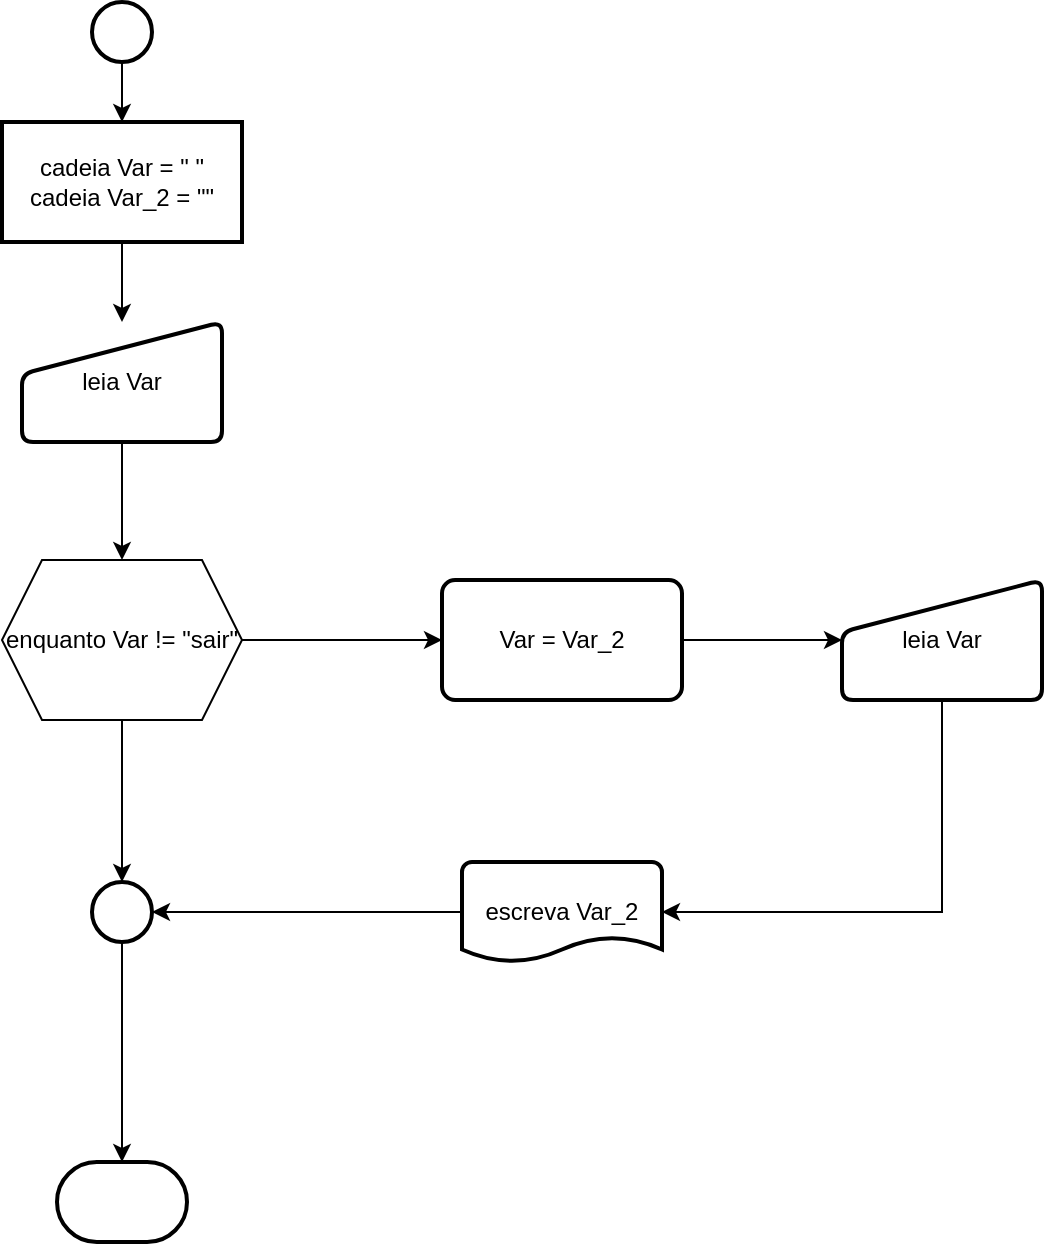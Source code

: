 <mxfile version="22.0.2" type="github">
  <diagram id="C5RBs43oDa-KdzZeNtuy" name="Page-1">
    <mxGraphModel dx="659" dy="726" grid="1" gridSize="10" guides="1" tooltips="1" connect="1" arrows="1" fold="1" page="1" pageScale="1" pageWidth="827" pageHeight="1169" math="0" shadow="0">
      <root>
        <mxCell id="WIyWlLk6GJQsqaUBKTNV-0" />
        <mxCell id="WIyWlLk6GJQsqaUBKTNV-1" parent="WIyWlLk6GJQsqaUBKTNV-0" />
        <mxCell id="f4Y0gO_Kiw8ghcvXuQjV-9" value="" style="edgeStyle=orthogonalEdgeStyle;rounded=0;orthogonalLoop=1;jettySize=auto;html=1;" edge="1" parent="WIyWlLk6GJQsqaUBKTNV-1" source="f4Y0gO_Kiw8ghcvXuQjV-0" target="f4Y0gO_Kiw8ghcvXuQjV-8">
          <mxGeometry relative="1" as="geometry" />
        </mxCell>
        <mxCell id="f4Y0gO_Kiw8ghcvXuQjV-0" value="" style="strokeWidth=2;html=1;shape=mxgraph.flowchart.start_2;whiteSpace=wrap;" vertex="1" parent="WIyWlLk6GJQsqaUBKTNV-1">
          <mxGeometry x="115" y="20" width="30" height="30" as="geometry" />
        </mxCell>
        <mxCell id="f4Y0gO_Kiw8ghcvXuQjV-1" value="" style="strokeWidth=2;html=1;shape=mxgraph.flowchart.terminator;whiteSpace=wrap;" vertex="1" parent="WIyWlLk6GJQsqaUBKTNV-1">
          <mxGeometry x="97.5" y="600" width="65" height="40" as="geometry" />
        </mxCell>
        <mxCell id="f4Y0gO_Kiw8ghcvXuQjV-19" style="edgeStyle=orthogonalEdgeStyle;rounded=0;orthogonalLoop=1;jettySize=auto;html=1;" edge="1" parent="WIyWlLk6GJQsqaUBKTNV-1" source="f4Y0gO_Kiw8ghcvXuQjV-2" target="f4Y0gO_Kiw8ghcvXuQjV-18">
          <mxGeometry relative="1" as="geometry" />
        </mxCell>
        <mxCell id="f4Y0gO_Kiw8ghcvXuQjV-2" value="escreva Var_2" style="strokeWidth=2;html=1;shape=mxgraph.flowchart.document2;whiteSpace=wrap;size=0.25;" vertex="1" parent="WIyWlLk6GJQsqaUBKTNV-1">
          <mxGeometry x="300" y="450" width="100" height="50" as="geometry" />
        </mxCell>
        <mxCell id="f4Y0gO_Kiw8ghcvXuQjV-12" value="" style="edgeStyle=orthogonalEdgeStyle;rounded=0;orthogonalLoop=1;jettySize=auto;html=1;" edge="1" parent="WIyWlLk6GJQsqaUBKTNV-1" source="f4Y0gO_Kiw8ghcvXuQjV-8" target="f4Y0gO_Kiw8ghcvXuQjV-11">
          <mxGeometry relative="1" as="geometry" />
        </mxCell>
        <mxCell id="f4Y0gO_Kiw8ghcvXuQjV-8" value="cadeia Var = &quot; &quot;&lt;br&gt;cadeia Var_2 = &quot;&quot;" style="whiteSpace=wrap;html=1;strokeWidth=2;" vertex="1" parent="WIyWlLk6GJQsqaUBKTNV-1">
          <mxGeometry x="70" y="80" width="120" height="60" as="geometry" />
        </mxCell>
        <mxCell id="f4Y0gO_Kiw8ghcvXuQjV-27" style="edgeStyle=orthogonalEdgeStyle;rounded=0;orthogonalLoop=1;jettySize=auto;html=1;exitX=0.5;exitY=1;exitDx=0;exitDy=0;" edge="1" parent="WIyWlLk6GJQsqaUBKTNV-1" source="f4Y0gO_Kiw8ghcvXuQjV-11" target="f4Y0gO_Kiw8ghcvXuQjV-15">
          <mxGeometry relative="1" as="geometry" />
        </mxCell>
        <mxCell id="f4Y0gO_Kiw8ghcvXuQjV-11" value="leia Var&lt;br&gt;" style="html=1;strokeWidth=2;shape=manualInput;whiteSpace=wrap;rounded=1;size=26;arcSize=11;" vertex="1" parent="WIyWlLk6GJQsqaUBKTNV-1">
          <mxGeometry x="80" y="180" width="100" height="60" as="geometry" />
        </mxCell>
        <mxCell id="f4Y0gO_Kiw8ghcvXuQjV-13" value="leia Var&lt;br&gt;" style="html=1;strokeWidth=2;shape=manualInput;whiteSpace=wrap;rounded=1;size=26;arcSize=11;" vertex="1" parent="WIyWlLk6GJQsqaUBKTNV-1">
          <mxGeometry x="490" y="309" width="100" height="60" as="geometry" />
        </mxCell>
        <mxCell id="f4Y0gO_Kiw8ghcvXuQjV-24" value="" style="edgeStyle=orthogonalEdgeStyle;rounded=0;orthogonalLoop=1;jettySize=auto;html=1;" edge="1" parent="WIyWlLk6GJQsqaUBKTNV-1" source="f4Y0gO_Kiw8ghcvXuQjV-15" target="f4Y0gO_Kiw8ghcvXuQjV-22">
          <mxGeometry relative="1" as="geometry" />
        </mxCell>
        <mxCell id="f4Y0gO_Kiw8ghcvXuQjV-15" value="enquanto Var != &quot;sair&quot;" style="shape=hexagon;perimeter=hexagonPerimeter2;whiteSpace=wrap;html=1;fixedSize=1;" vertex="1" parent="WIyWlLk6GJQsqaUBKTNV-1">
          <mxGeometry x="70" y="299" width="120" height="80" as="geometry" />
        </mxCell>
        <mxCell id="f4Y0gO_Kiw8ghcvXuQjV-21" style="edgeStyle=orthogonalEdgeStyle;rounded=0;orthogonalLoop=1;jettySize=auto;html=1;" edge="1" parent="WIyWlLk6GJQsqaUBKTNV-1" source="f4Y0gO_Kiw8ghcvXuQjV-18" target="f4Y0gO_Kiw8ghcvXuQjV-1">
          <mxGeometry relative="1" as="geometry" />
        </mxCell>
        <mxCell id="f4Y0gO_Kiw8ghcvXuQjV-18" value="" style="strokeWidth=2;html=1;shape=mxgraph.flowchart.start_2;whiteSpace=wrap;" vertex="1" parent="WIyWlLk6GJQsqaUBKTNV-1">
          <mxGeometry x="115" y="460" width="30" height="30" as="geometry" />
        </mxCell>
        <mxCell id="f4Y0gO_Kiw8ghcvXuQjV-20" style="edgeStyle=orthogonalEdgeStyle;rounded=0;orthogonalLoop=1;jettySize=auto;html=1;entryX=0.5;entryY=0;entryDx=0;entryDy=0;entryPerimeter=0;" edge="1" parent="WIyWlLk6GJQsqaUBKTNV-1" source="f4Y0gO_Kiw8ghcvXuQjV-15" target="f4Y0gO_Kiw8ghcvXuQjV-18">
          <mxGeometry relative="1" as="geometry" />
        </mxCell>
        <mxCell id="f4Y0gO_Kiw8ghcvXuQjV-25" value="" style="edgeStyle=orthogonalEdgeStyle;rounded=0;orthogonalLoop=1;jettySize=auto;html=1;" edge="1" parent="WIyWlLk6GJQsqaUBKTNV-1" source="f4Y0gO_Kiw8ghcvXuQjV-22" target="f4Y0gO_Kiw8ghcvXuQjV-13">
          <mxGeometry relative="1" as="geometry" />
        </mxCell>
        <mxCell id="f4Y0gO_Kiw8ghcvXuQjV-22" value="Var = Var_2" style="whiteSpace=wrap;html=1;strokeWidth=2;rounded=1;arcSize=11;" vertex="1" parent="WIyWlLk6GJQsqaUBKTNV-1">
          <mxGeometry x="290" y="309" width="120" height="60" as="geometry" />
        </mxCell>
        <mxCell id="f4Y0gO_Kiw8ghcvXuQjV-28" style="edgeStyle=orthogonalEdgeStyle;rounded=0;orthogonalLoop=1;jettySize=auto;html=1;entryX=1;entryY=0.5;entryDx=0;entryDy=0;entryPerimeter=0;" edge="1" parent="WIyWlLk6GJQsqaUBKTNV-1" source="f4Y0gO_Kiw8ghcvXuQjV-13" target="f4Y0gO_Kiw8ghcvXuQjV-2">
          <mxGeometry relative="1" as="geometry">
            <Array as="points">
              <mxPoint x="540" y="475" />
            </Array>
          </mxGeometry>
        </mxCell>
      </root>
    </mxGraphModel>
  </diagram>
</mxfile>

